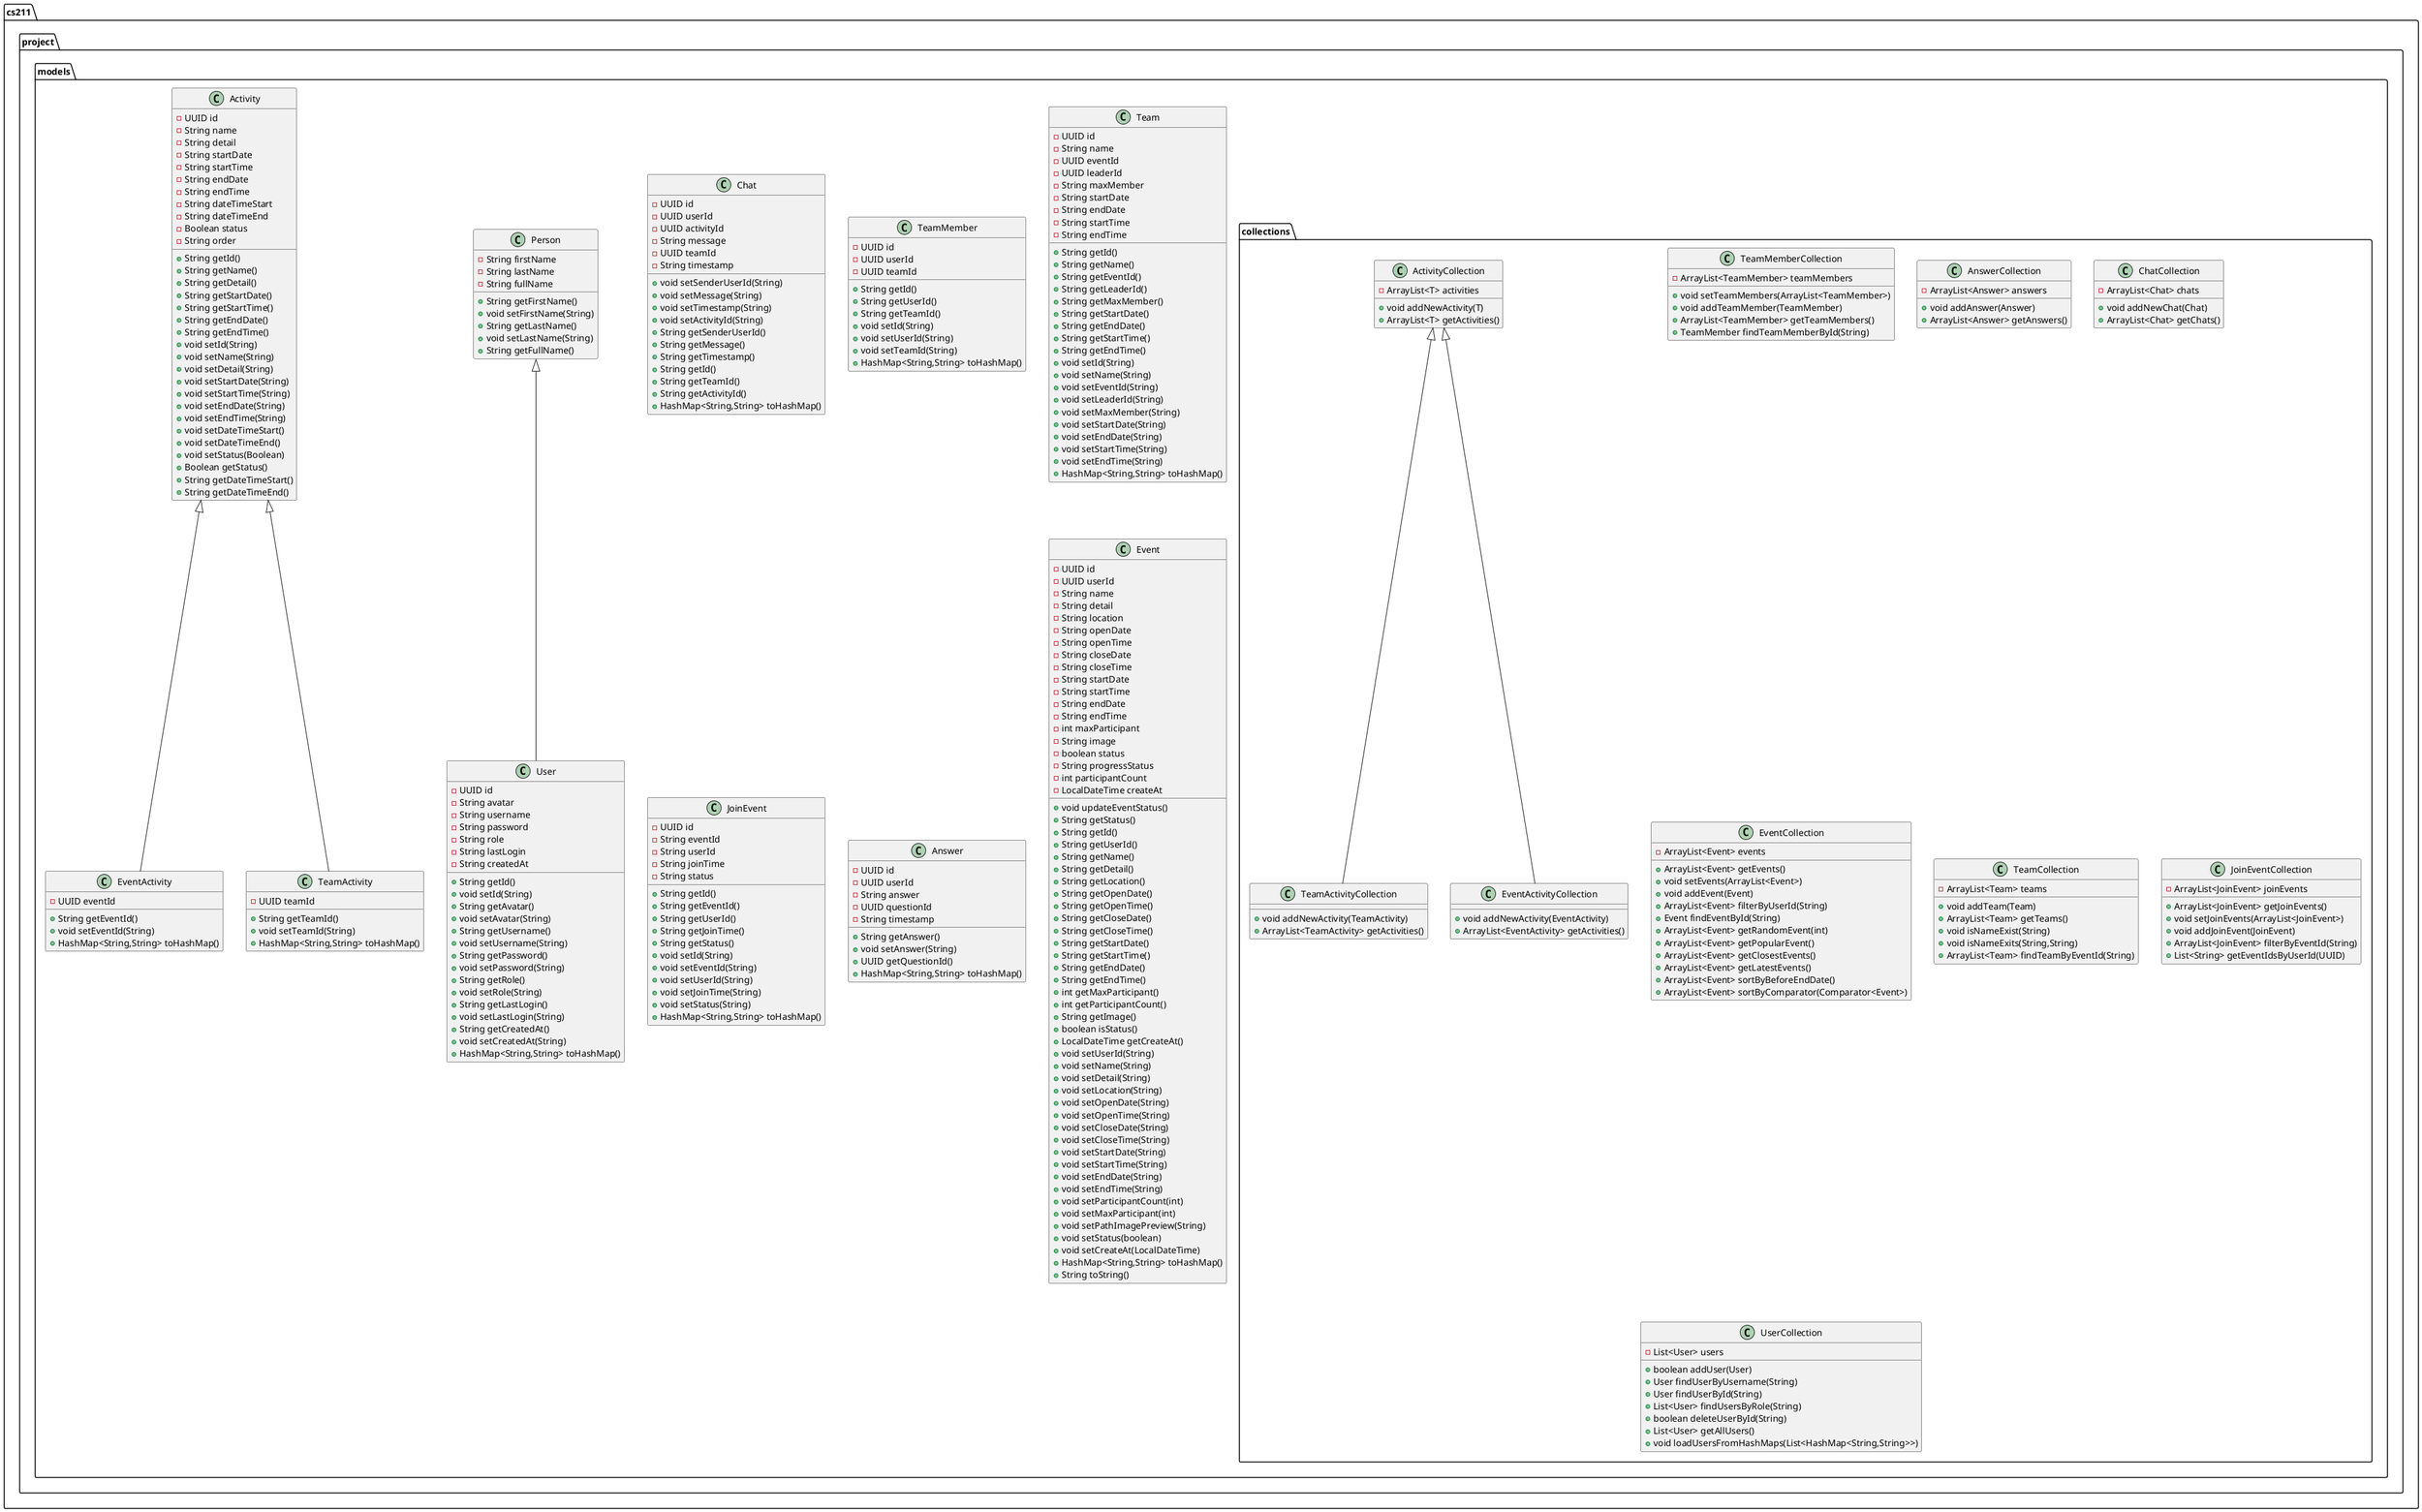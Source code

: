 @startuml
class cs211.project.models.Chat {
- UUID id
- UUID userId
- UUID activityId
- String message
- UUID teamId
- String timestamp
+ void setSenderUserId(String)
+ void setMessage(String)
+ void setTimestamp(String)
+ void setActivityId(String)
+ String getSenderUserId()
+ String getMessage()
+ String getTimestamp()
+ String getId()
+ String getTeamId()
+ String getActivityId()
+ HashMap<String,String> toHashMap()
}
class cs211.project.models.TeamMember {
- UUID id
- UUID userId
- UUID teamId
+ String getId()
+ String getUserId()
+ String getTeamId()
+ void setId(String)
+ void setUserId(String)
+ void setTeamId(String)
+ HashMap<String,String> toHashMap()
}
class cs211.project.models.collections.TeamMemberCollection {
- ArrayList<TeamMember> teamMembers
+ void setTeamMembers(ArrayList<TeamMember>)
+ void addTeamMember(TeamMember)
+ ArrayList<TeamMember> getTeamMembers()
+ TeamMember findTeamMemberById(String)
}
class cs211.project.models.User {
- UUID id
- String avatar
- String username
- String password
- String role
- String lastLogin
- String createdAt
+ String getId()
+ void setId(String)
+ String getAvatar()
+ void setAvatar(String)
+ String getUsername()
+ void setUsername(String)
+ String getPassword()
+ void setPassword(String)
+ String getRole()
+ void setRole(String)
+ String getLastLogin()
+ void setLastLogin(String)
+ String getCreatedAt()
+ void setCreatedAt(String)
+ HashMap<String,String> toHashMap()
}
class cs211.project.models.Person {
- String firstName
- String lastName
- String fullName
+ String getFirstName()
+ void setFirstName(String)
+ String getLastName()
+ void setLastName(String)
+ String getFullName()
}
class cs211.project.models.Team {
- UUID id
- String name
- UUID eventId
- UUID leaderId
- String maxMember
- String startDate
- String endDate
- String startTime
- String endTime
+ String getId()
+ String getName()
+ String getEventId()
+ String getLeaderId()
+ String getMaxMember()
+ String getStartDate()
+ String getEndDate()
+ String getStartTime()
+ String getEndTime()
+ void setId(String)
+ void setName(String)
+ void setEventId(String)
+ void setLeaderId(String)
+ void setMaxMember(String)
+ void setStartDate(String)
+ void setEndDate(String)
+ void setStartTime(String)
+ void setEndTime(String)
+ HashMap<String,String> toHashMap()
}
class cs211.project.models.collections.AnswerCollection {
- ArrayList<Answer> answers
+ void addAnswer(Answer)
+ ArrayList<Answer> getAnswers()
}
class cs211.project.models.collections.ChatCollection {
- ArrayList<Chat> chats
+ void addNewChat(Chat)
+ ArrayList<Chat> getChats()
}
class cs211.project.models.Activity {
- UUID id
- String name
- String detail
- String startDate
- String startTime
- String endDate
- String endTime
- String dateTimeStart
- String dateTimeEnd
- Boolean status
- String order
+ String getId()
+ String getName()
+ String getDetail()
+ String getStartDate()
+ String getStartTime()
+ String getEndDate()
+ String getEndTime()
+ void setId(String)
+ void setName(String)
+ void setDetail(String)
+ void setStartDate(String)
+ void setStartTime(String)
+ void setEndDate(String)
+ void setEndTime(String)
+ void setDateTimeStart()
+ void setDateTimeEnd()
+ void setStatus(Boolean)
+ Boolean getStatus()
+ String getDateTimeStart()
+ String getDateTimeEnd()
}
class cs211.project.models.JoinEvent {
- UUID id
- String eventId
- String userId
- String joinTime
- String status
+ String getId()
+ String getEventId()
+ String getUserId()
+ String getJoinTime()
+ String getStatus()
+ void setId(String)
+ void setEventId(String)
+ void setUserId(String)
+ void setJoinTime(String)
+ void setStatus(String)
+ HashMap<String,String> toHashMap()
}
class cs211.project.models.collections.EventCollection {
- ArrayList<Event> events
+ ArrayList<Event> getEvents()
+ void setEvents(ArrayList<Event>)
+ void addEvent(Event)
+ ArrayList<Event> filterByUserId(String)
+ Event findEventById(String)
+ ArrayList<Event> getRandomEvent(int)
+ ArrayList<Event> getPopularEvent()
+ ArrayList<Event> getClosestEvents()
+ ArrayList<Event> getLatestEvents()
+ ArrayList<Event> sortByBeforeEndDate()
+ ArrayList<Event> sortByComparator(Comparator<Event>)
}
class cs211.project.models.collections.TeamActivityCollection {
+ void addNewActivity(TeamActivity)
+ ArrayList<TeamActivity> getActivities()
}
class cs211.project.models.EventActivity {
- UUID eventId
+ String getEventId()
+ void setEventId(String)
+ HashMap<String,String> toHashMap()
}
class cs211.project.models.Answer {
- UUID id
- UUID userId
- String answer
- UUID questionId
- String timestamp
+ String getAnswer()
+ void setAnswer(String)
+ UUID getQuestionId()
+ HashMap<String,String> toHashMap()
}
class cs211.project.models.Event {
- UUID id
- UUID userId
- String name
- String detail
- String location
- String openDate
- String openTime
- String closeDate
- String closeTime
- String startDate
- String startTime
- String endDate
- String endTime
- int maxParticipant
- String image
- boolean status
- String progressStatus
- int participantCount
- LocalDateTime createAt
+ void updateEventStatus()
+ String getStatus()
+ String getId()
+ String getUserId()
+ String getName()
+ String getDetail()
+ String getLocation()
+ String getOpenDate()
+ String getOpenTime()
+ String getCloseDate()
+ String getCloseTime()
+ String getStartDate()
+ String getStartTime()
+ String getEndDate()
+ String getEndTime()
+ int getMaxParticipant()
+ int getParticipantCount()
+ String getImage()
+ boolean isStatus()
+ LocalDateTime getCreateAt()
+ void setUserId(String)
+ void setName(String)
+ void setDetail(String)
+ void setLocation(String)
+ void setOpenDate(String)
+ void setOpenTime(String)
+ void setCloseDate(String)
+ void setCloseTime(String)
+ void setStartDate(String)
+ void setStartTime(String)
+ void setEndDate(String)
+ void setEndTime(String)
+ void setParticipantCount(int)
+ void setMaxParticipant(int)
+ void setPathImagePreview(String)
+ void setStatus(boolean)
+ void setCreateAt(LocalDateTime)
+ HashMap<String,String> toHashMap()
+ String toString()
}
class cs211.project.models.TeamActivity {
- UUID teamId
+ String getTeamId()
+ void setTeamId(String)
+ HashMap<String,String> toHashMap()
}
class cs211.project.models.collections.TeamCollection {
- ArrayList<Team> teams
+ void addTeam(Team)
+ ArrayList<Team> getTeams()
+ void isNameExist(String)
+ void isNameExits(String,String)
+ ArrayList<Team> findTeamByEventId(String)
}
class cs211.project.models.collections.JoinEventCollection {
- ArrayList<JoinEvent> joinEvents
+ ArrayList<JoinEvent> getJoinEvents()
+ void setJoinEvents(ArrayList<JoinEvent>)
+ void addJoinEvent(JoinEvent)
+ ArrayList<JoinEvent> filterByEventId(String)
+ List<String> getEventIdsByUserId(UUID)
}
class cs211.project.models.collections.ActivityCollection {
- ArrayList<T> activities
+ void addNewActivity(T)
+ ArrayList<T> getActivities()
}
class cs211.project.models.collections.UserCollection {
- List<User> users
+ boolean addUser(User)
+ User findUserByUsername(String)
+ User findUserById(String)
+ List<User> findUsersByRole(String)
+ boolean deleteUserById(String)
+ List<User> getAllUsers()
+ void loadUsersFromHashMaps(List<HashMap<String,String>>)
}
class cs211.project.models.collections.EventActivityCollection {
+ void addNewActivity(EventActivity)
+ ArrayList<EventActivity> getActivities()
}


cs211.project.models.Person <|-- cs211.project.models.User
cs211.project.models.collections.ActivityCollection <|-- cs211.project.models.collections.TeamActivityCollection
cs211.project.models.Activity <|-- cs211.project.models.EventActivity
cs211.project.models.Activity <|-- cs211.project.models.TeamActivity
cs211.project.models.collections.ActivityCollection <|-- cs211.project.models.collections.EventActivityCollection
@enduml